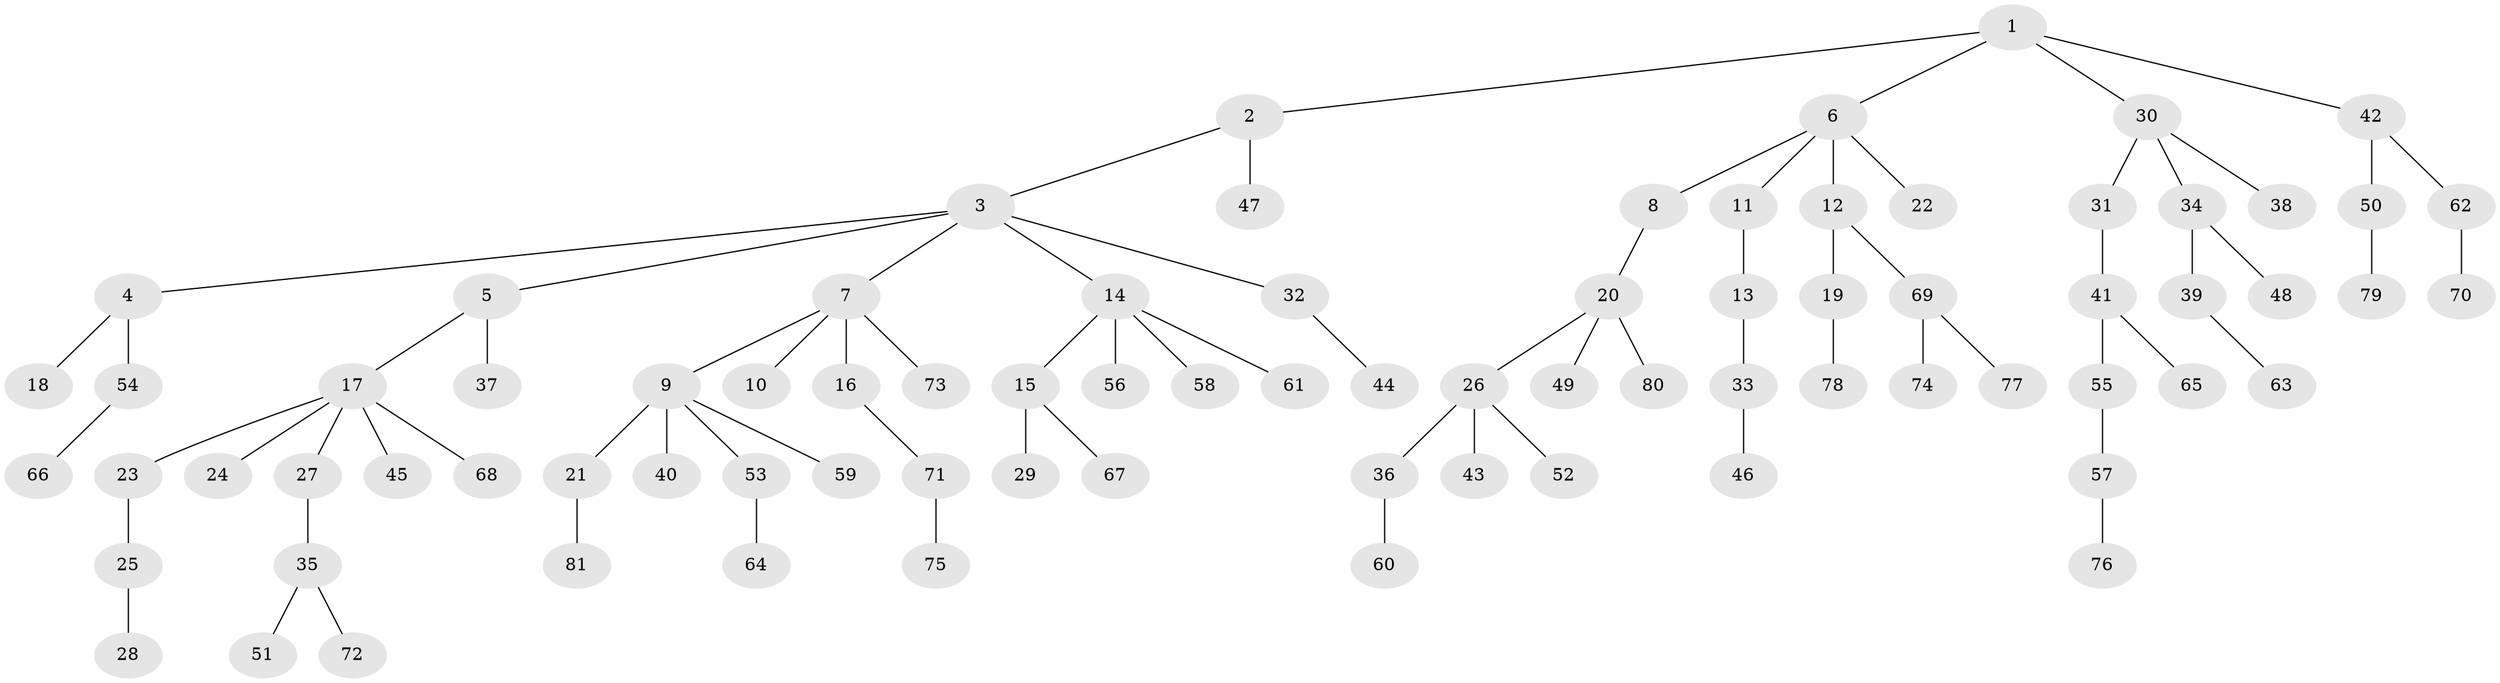 // Generated by graph-tools (version 1.1) at 2025/11/02/27/25 16:11:29]
// undirected, 81 vertices, 80 edges
graph export_dot {
graph [start="1"]
  node [color=gray90,style=filled];
  1;
  2;
  3;
  4;
  5;
  6;
  7;
  8;
  9;
  10;
  11;
  12;
  13;
  14;
  15;
  16;
  17;
  18;
  19;
  20;
  21;
  22;
  23;
  24;
  25;
  26;
  27;
  28;
  29;
  30;
  31;
  32;
  33;
  34;
  35;
  36;
  37;
  38;
  39;
  40;
  41;
  42;
  43;
  44;
  45;
  46;
  47;
  48;
  49;
  50;
  51;
  52;
  53;
  54;
  55;
  56;
  57;
  58;
  59;
  60;
  61;
  62;
  63;
  64;
  65;
  66;
  67;
  68;
  69;
  70;
  71;
  72;
  73;
  74;
  75;
  76;
  77;
  78;
  79;
  80;
  81;
  1 -- 2;
  1 -- 6;
  1 -- 30;
  1 -- 42;
  2 -- 3;
  2 -- 47;
  3 -- 4;
  3 -- 5;
  3 -- 7;
  3 -- 14;
  3 -- 32;
  4 -- 18;
  4 -- 54;
  5 -- 17;
  5 -- 37;
  6 -- 8;
  6 -- 11;
  6 -- 12;
  6 -- 22;
  7 -- 9;
  7 -- 10;
  7 -- 16;
  7 -- 73;
  8 -- 20;
  9 -- 21;
  9 -- 40;
  9 -- 53;
  9 -- 59;
  11 -- 13;
  12 -- 19;
  12 -- 69;
  13 -- 33;
  14 -- 15;
  14 -- 56;
  14 -- 58;
  14 -- 61;
  15 -- 29;
  15 -- 67;
  16 -- 71;
  17 -- 23;
  17 -- 24;
  17 -- 27;
  17 -- 45;
  17 -- 68;
  19 -- 78;
  20 -- 26;
  20 -- 49;
  20 -- 80;
  21 -- 81;
  23 -- 25;
  25 -- 28;
  26 -- 36;
  26 -- 43;
  26 -- 52;
  27 -- 35;
  30 -- 31;
  30 -- 34;
  30 -- 38;
  31 -- 41;
  32 -- 44;
  33 -- 46;
  34 -- 39;
  34 -- 48;
  35 -- 51;
  35 -- 72;
  36 -- 60;
  39 -- 63;
  41 -- 55;
  41 -- 65;
  42 -- 50;
  42 -- 62;
  50 -- 79;
  53 -- 64;
  54 -- 66;
  55 -- 57;
  57 -- 76;
  62 -- 70;
  69 -- 74;
  69 -- 77;
  71 -- 75;
}
